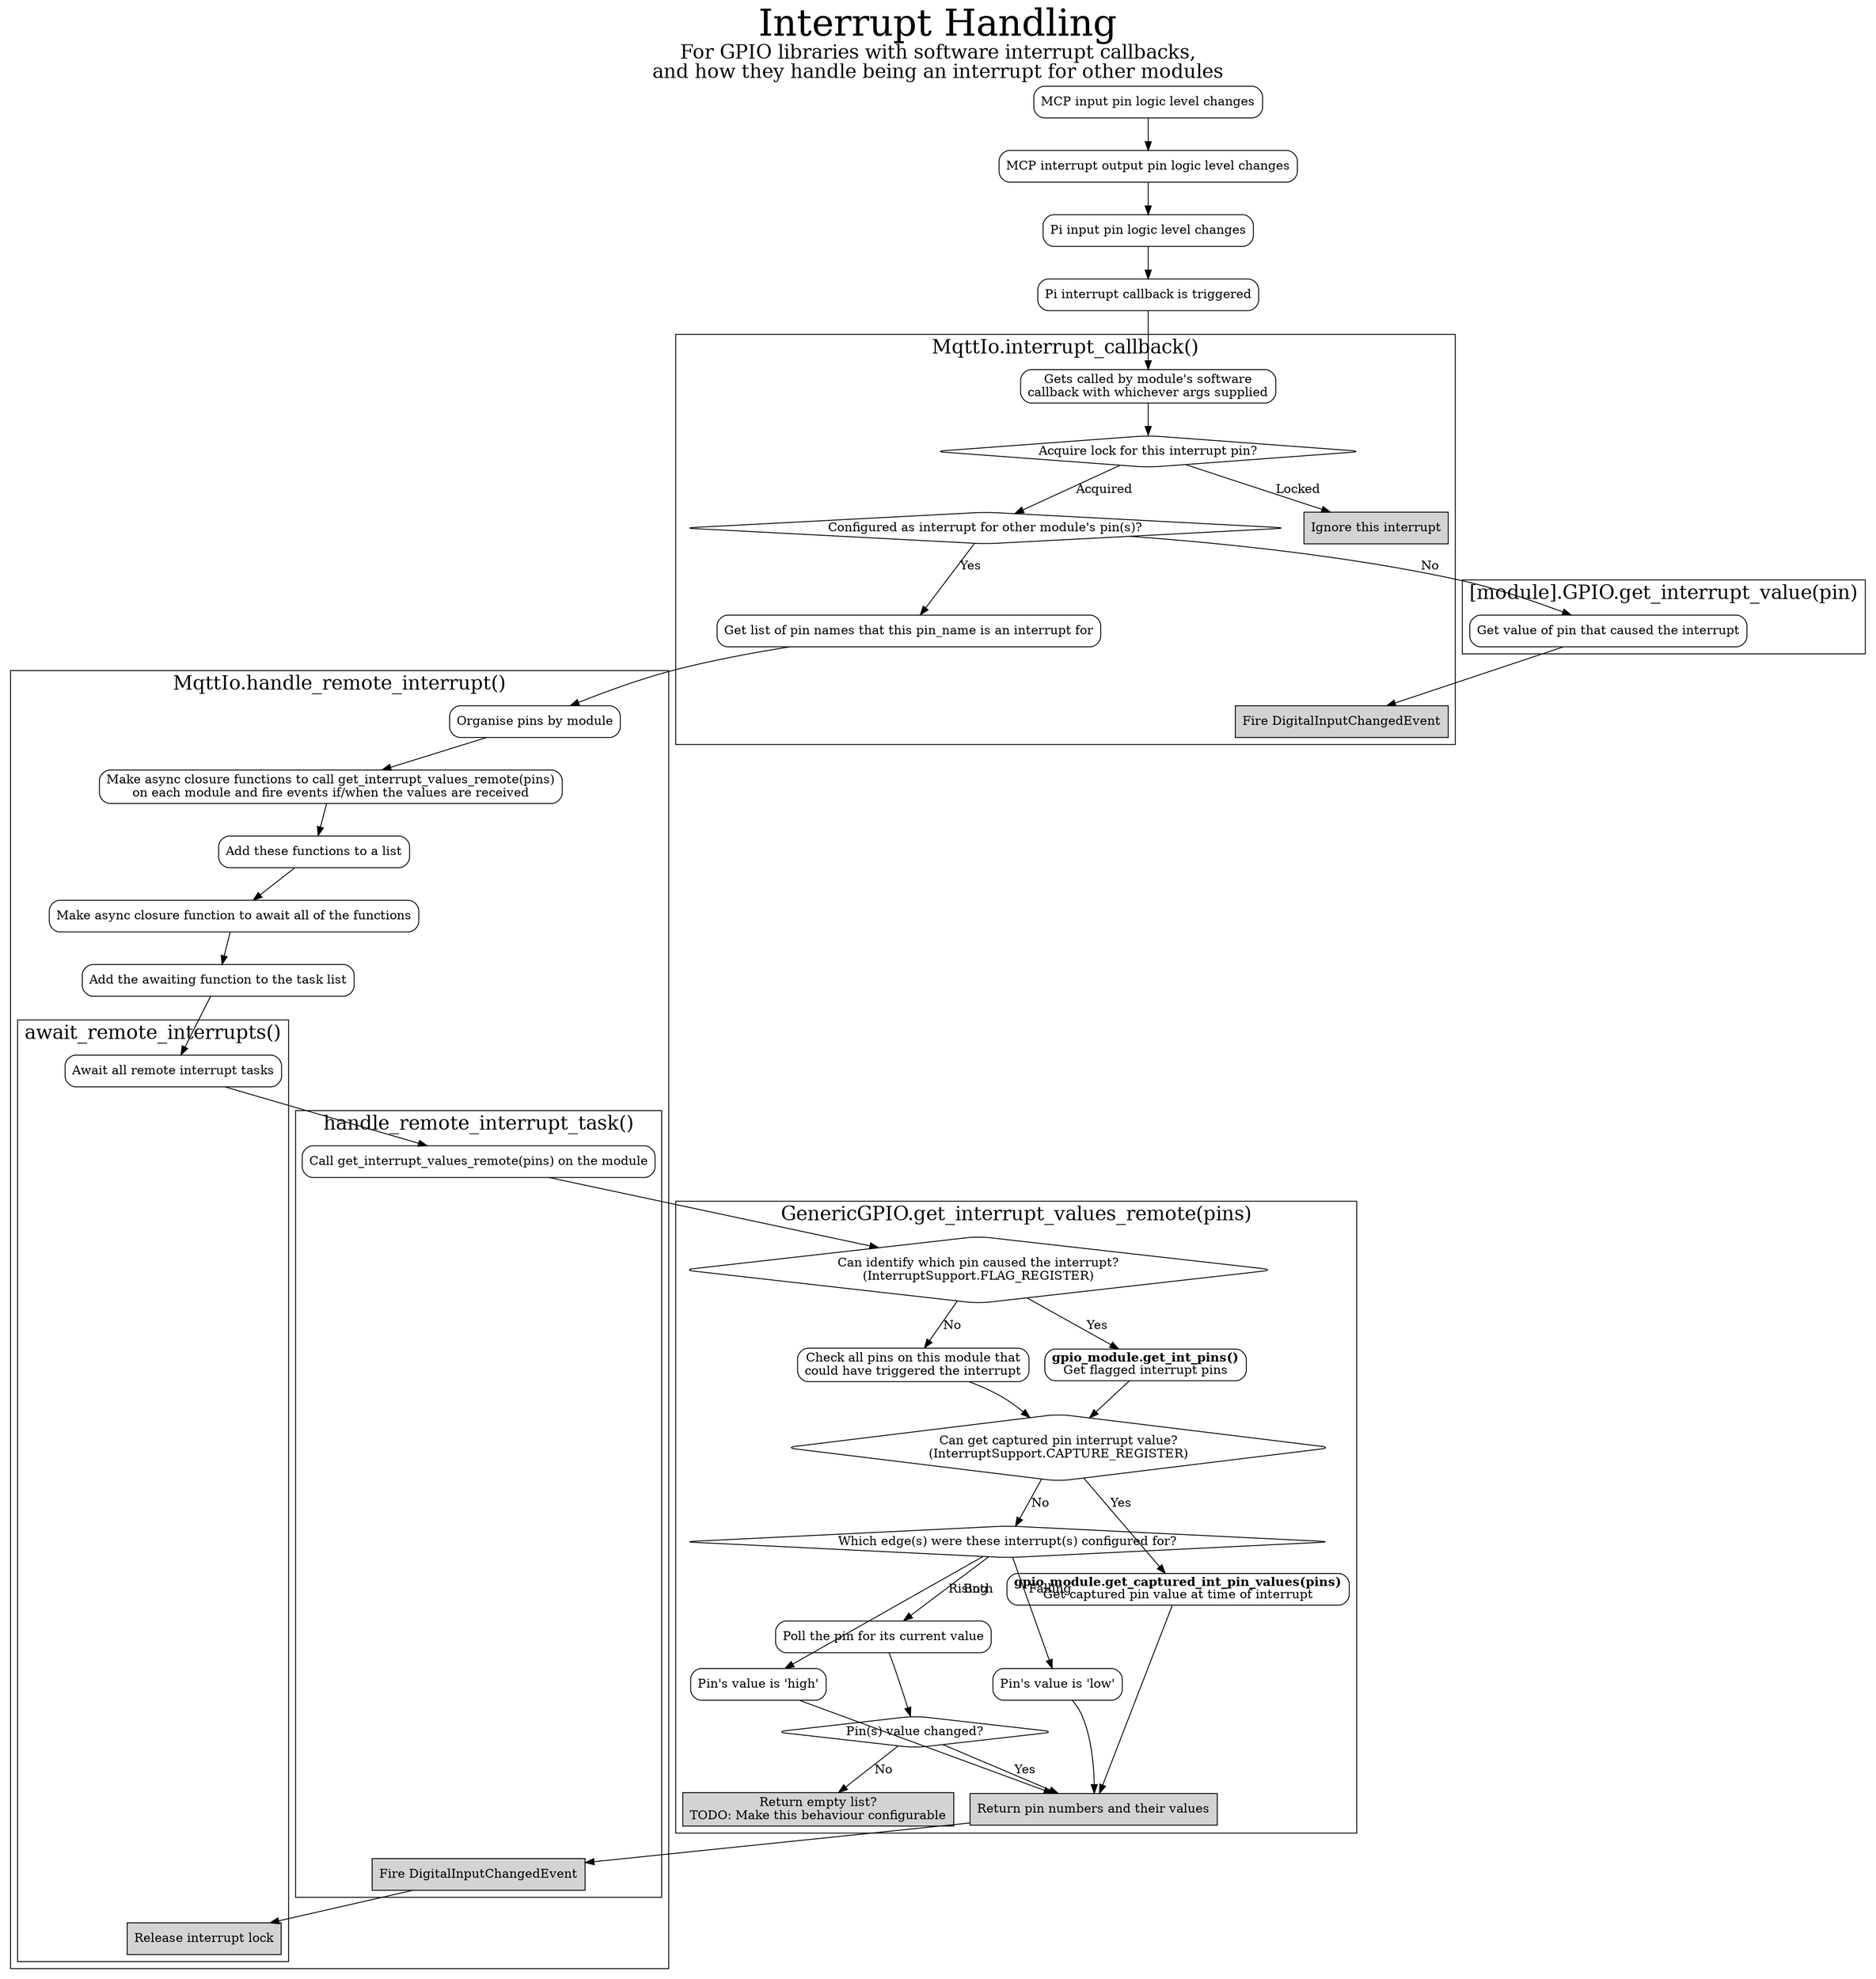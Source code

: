 digraph {
    label = <
<font point-size="42">Interrupt Handling</font><br />
<font point-size="22">For GPIO libraries with software interrupt callbacks,<br />and how they handle being an interrupt for other modules</font>
>;
    labelloc = "t";
    newrank=true;

    node[shape=box, style=rounded]
        mcp_gpio_input [label="MCP input pin logic level changes"];
        mcp_int_output [label="MCP interrupt output pin logic level changes"];
        pi_gpio_input [label="Pi input pin logic level changes"];
        pi_int_callback [label="Pi interrupt callback is triggered"];

    # server.MqttIo
    subgraph cluster_main_int_callback {
        label = <<font point-size="22">MqttIo.interrupt_callback()</font>>

        node [shape=diamond]
            q_is_remote_int [label="Configured as interrupt for other module's pin(s)?"];
            q_acquire_interrupt_lock [label="Acquire lock for this interrupt pin?"];

        node [shape=box, style=rounded]
            main_int_callback [label="Gets called by module's software\ncallback with whichever args supplied"];
            ignore_interrupt [label="Ignore this interrupt", style=striped];
            fire_digital_input_changed_event_main [label="Fire DigitalInputChangedEvent", style="striped"];
            get_all_interrupt_for_pins [label="Get list of pin names that this pin_name is an interrupt for"]
    }

    subgraph cluster_handle_remote_int {
        label = <<font point-size="22">MqttIo.handle_remote_interrupt()</font>>

        node [shape=box, style=rounded]
            organise_into_modules [label="Organise pins by module"]
            make_funcs_to_get_pin_vals_and_fire_event [label="Make async closure functions to call get_interrupt_values_remote(pins)\non each module and fire events if/when the values are received"]
            add_the_functions_to_a_list [label="Add these functions to a list"];
            make_func_to_await_the_funcs [label="Make async closure function to await all of the functions"];
            add_awaiting_func_to_task_list [label="Add the awaiting function to the task list"];
        
        subgraph cluster_handle_remote_int_closure_func {
            label = <<font point-size="22">handle_remote_interrupt_task()</font>>
            node [shape=box, style=rounded]
                call_modules_to_get_int_values [label="Call get_interrupt_values_remote(pins) on the module"];
                fire_digital_input_changed_event_closure [label="Fire DigitalInputChangedEvent", style=striped];
        }

        subgraph cluster_await_remote_ints {
            label = <<font point-size="22">await_remote_interrupts()</font>>
            await_all_remote_int_tasks [label="Await all remote interrupt tasks"];
            release_int_lock [label="Release interrupt lock", style="striped"];
        }
    }
    # END server.MqttIO

    # modules.gpio.GenericGPIO
    subgraph cluster_get_int_pin_values {
        label = <<font point-size="22">GenericGPIO.get_interrupt_values_remote(pins)</font>>;

        node[shape=diamond]
            q_can_identify_pin [label="Can identify which pin caused the interrupt?\n(InterruptSupport.FLAG_REGISTER)"];
            q_can_capture_pin_val [label="Can get captured pin interrupt value?\n(InterruptSupport.CAPTURE_REGISTER)"];
            q_which_edge [label="Which edge(s) were these interrupt(s) configured for?"];
            q_any_pins_changed [label="Pin(s) value changed?"]

        node[shape=box, style=rounded]
            check_all_possible_pins [label="Check all pins on this module that\ncould have triggered the interrupt"]
            poll_pin [label="Poll the pin for its current value"];
            get_flagged_pins [label=<
<b>gpio_module.get_int_pins()</b><br />
Get flagged interrupt pins
>]
            capture_pin_value [label=<
<b>gpio_module.get_captured_int_pin_values(pins)</b><br />
Get captured pin value at time of interrupt
>]
            pin_value_high [label="Pin's value is 'high'"]
            pin_value_low [label="Pin's value is 'low'"]
            return_pin_values [label="Return pin numbers and their values", style="striped"];
            do_nothing [label="Return empty list?\nTODO: Make this behaviour configurable", style="striped"]

    }
    # END modules.gpio.GenericGPIO

    # modules.gpio.<module>.GPIO
    subgraph cluster_module_get_interrupt_value {
        label = <<font point-size="22">[module].GPIO.get_interrupt_value(pin)</font>>

        node [shape=box, style=rounded]
            get_interrupt_value [label="Get value of pin that caused the interrupt"];
    }
    # END modules.gpio.<module>.GPIO

    mcp_gpio_input ->
    mcp_int_output ->
    pi_gpio_input ->
    pi_int_callback ->
    main_int_callback ->
    q_acquire_interrupt_lock;

    q_acquire_interrupt_lock -> q_is_remote_int [label="Acquired"];
    q_acquire_interrupt_lock -> ignore_interrupt [label="Locked"];

    q_is_remote_int -> get_all_interrupt_for_pins [label="Yes"];

    get_all_interrupt_for_pins ->
    organise_into_modules ->
    make_funcs_to_get_pin_vals_and_fire_event ->
    add_the_functions_to_a_list ->
    make_func_to_await_the_funcs ->
    add_awaiting_func_to_task_list ->
    await_all_remote_int_tasks ->
    call_modules_to_get_int_values ->
    q_can_identify_pin;

    q_is_remote_int -> get_interrupt_value [label="No"];
    get_interrupt_value -> fire_digital_input_changed_event_main;

    # GenericGPIO.get_int_pin_values()
    q_can_identify_pin -> get_flagged_pins [label="Yes"];
    q_can_identify_pin -> check_all_possible_pins [label="No"];

    get_flagged_pins -> q_can_capture_pin_val;
    check_all_possible_pins -> q_can_capture_pin_val;

    q_any_pins_changed -> return_pin_values [label="Yes"];
    q_any_pins_changed -> do_nothing [label="No"];

    q_can_capture_pin_val -> capture_pin_value [label="Yes"];
    q_can_capture_pin_val -> q_which_edge [label="No"];

    capture_pin_value -> return_pin_values;

    q_which_edge -> pin_value_high [label="Rising"];
    q_which_edge -> pin_value_low [label="Falling"];
    q_which_edge -> poll_pin [label="Both"];
    poll_pin -> q_any_pins_changed;

    pin_value_high -> return_pin_values;
    pin_value_low -> return_pin_values;
    # END GenericGPIO.get_int_pin_values()

    return_pin_values -> fire_digital_input_changed_event_closure -> release_int_lock;

    # Do we want to call the callback, even though this could be the wrong value?
    # The alternative is to only call the callback if it's changed.
    # Perhaps this should be a config option?
}
